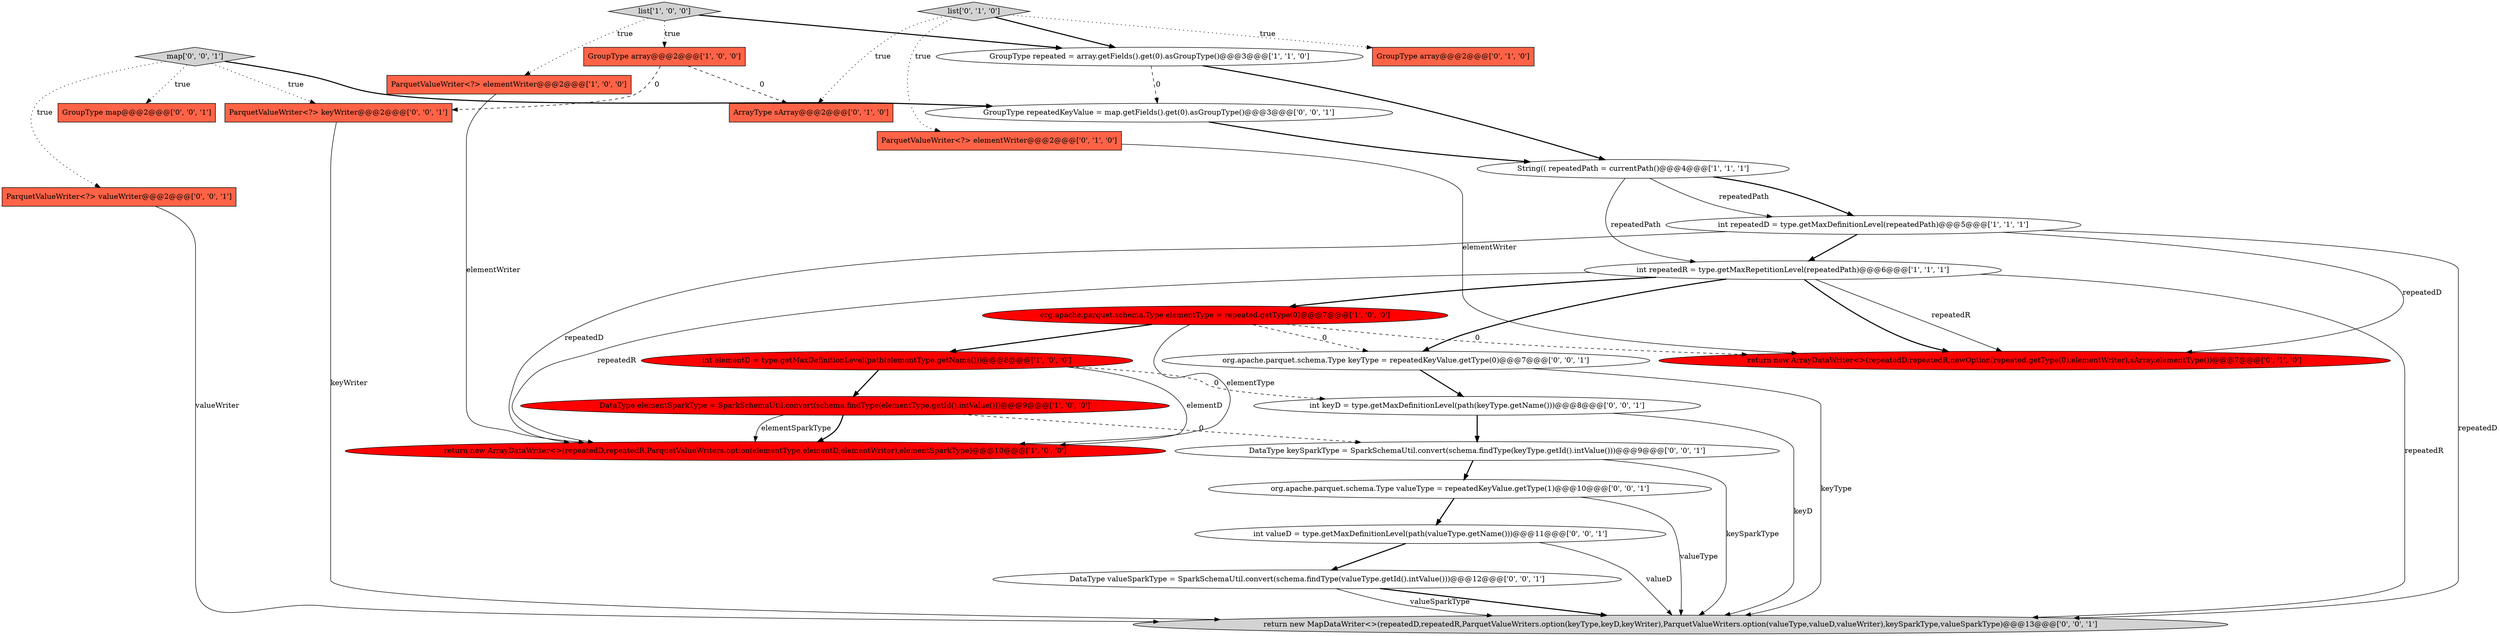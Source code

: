 digraph {
19 [style = filled, label = "ParquetValueWriter<?> valueWriter@@@2@@@['0', '0', '1']", fillcolor = tomato, shape = box image = "AAA0AAABBB3BBB"];
8 [style = filled, label = "GroupType array@@@2@@@['1', '0', '0']", fillcolor = tomato, shape = box image = "AAA1AAABBB1BBB"];
0 [style = filled, label = "int repeatedD = type.getMaxDefinitionLevel(repeatedPath)@@@5@@@['1', '1', '1']", fillcolor = white, shape = ellipse image = "AAA0AAABBB1BBB"];
7 [style = filled, label = "GroupType repeated = array.getFields().get(0).asGroupType()@@@3@@@['1', '1', '0']", fillcolor = white, shape = ellipse image = "AAA0AAABBB1BBB"];
20 [style = filled, label = "org.apache.parquet.schema.Type valueType = repeatedKeyValue.getType(1)@@@10@@@['0', '0', '1']", fillcolor = white, shape = ellipse image = "AAA0AAABBB3BBB"];
21 [style = filled, label = "org.apache.parquet.schema.Type keyType = repeatedKeyValue.getType(0)@@@7@@@['0', '0', '1']", fillcolor = white, shape = ellipse image = "AAA0AAABBB3BBB"];
26 [style = filled, label = "DataType valueSparkType = SparkSchemaUtil.convert(schema.findType(valueType.getId().intValue()))@@@12@@@['0', '0', '1']", fillcolor = white, shape = ellipse image = "AAA0AAABBB3BBB"];
11 [style = filled, label = "return new ArrayDataWriter<>(repeatedD,repeatedR,newOption(repeated.getType(0),elementWriter),sArray.elementType())@@@7@@@['0', '1', '0']", fillcolor = red, shape = ellipse image = "AAA1AAABBB2BBB"];
4 [style = filled, label = "int elementD = type.getMaxDefinitionLevel(path(elementType.getName()))@@@8@@@['1', '0', '0']", fillcolor = red, shape = ellipse image = "AAA1AAABBB1BBB"];
18 [style = filled, label = "DataType keySparkType = SparkSchemaUtil.convert(schema.findType(keyType.getId().intValue()))@@@9@@@['0', '0', '1']", fillcolor = white, shape = ellipse image = "AAA0AAABBB3BBB"];
25 [style = filled, label = "map['0', '0', '1']", fillcolor = lightgray, shape = diamond image = "AAA0AAABBB3BBB"];
15 [style = filled, label = "ArrayType sArray@@@2@@@['0', '1', '0']", fillcolor = tomato, shape = box image = "AAA1AAABBB2BBB"];
27 [style = filled, label = "return new MapDataWriter<>(repeatedD,repeatedR,ParquetValueWriters.option(keyType,keyD,keyWriter),ParquetValueWriters.option(valueType,valueD,valueWriter),keySparkType,valueSparkType)@@@13@@@['0', '0', '1']", fillcolor = lightgray, shape = ellipse image = "AAA0AAABBB3BBB"];
9 [style = filled, label = "int repeatedR = type.getMaxRepetitionLevel(repeatedPath)@@@6@@@['1', '1', '1']", fillcolor = white, shape = ellipse image = "AAA0AAABBB1BBB"];
1 [style = filled, label = "String(( repeatedPath = currentPath()@@@4@@@['1', '1', '1']", fillcolor = white, shape = ellipse image = "AAA0AAABBB1BBB"];
17 [style = filled, label = "int keyD = type.getMaxDefinitionLevel(path(keyType.getName()))@@@8@@@['0', '0', '1']", fillcolor = white, shape = ellipse image = "AAA0AAABBB3BBB"];
23 [style = filled, label = "GroupType repeatedKeyValue = map.getFields().get(0).asGroupType()@@@3@@@['0', '0', '1']", fillcolor = white, shape = ellipse image = "AAA0AAABBB3BBB"];
6 [style = filled, label = "return new ArrayDataWriter<>(repeatedD,repeatedR,ParquetValueWriters.option(elementType,elementD,elementWriter),elementSparkType)@@@10@@@['1', '0', '0']", fillcolor = red, shape = ellipse image = "AAA1AAABBB1BBB"];
2 [style = filled, label = "list['1', '0', '0']", fillcolor = lightgray, shape = diamond image = "AAA0AAABBB1BBB"];
12 [style = filled, label = "ParquetValueWriter<?> elementWriter@@@2@@@['0', '1', '0']", fillcolor = tomato, shape = box image = "AAA0AAABBB2BBB"];
13 [style = filled, label = "GroupType array@@@2@@@['0', '1', '0']", fillcolor = tomato, shape = box image = "AAA0AAABBB2BBB"];
16 [style = filled, label = "int valueD = type.getMaxDefinitionLevel(path(valueType.getName()))@@@11@@@['0', '0', '1']", fillcolor = white, shape = ellipse image = "AAA0AAABBB3BBB"];
5 [style = filled, label = "DataType elementSparkType = SparkSchemaUtil.convert(schema.findType(elementType.getId().intValue()))@@@9@@@['1', '0', '0']", fillcolor = red, shape = ellipse image = "AAA1AAABBB1BBB"];
14 [style = filled, label = "list['0', '1', '0']", fillcolor = lightgray, shape = diamond image = "AAA0AAABBB2BBB"];
22 [style = filled, label = "GroupType map@@@2@@@['0', '0', '1']", fillcolor = tomato, shape = box image = "AAA0AAABBB3BBB"];
10 [style = filled, label = "org.apache.parquet.schema.Type elementType = repeated.getType(0)@@@7@@@['1', '0', '0']", fillcolor = red, shape = ellipse image = "AAA1AAABBB1BBB"];
24 [style = filled, label = "ParquetValueWriter<?> keyWriter@@@2@@@['0', '0', '1']", fillcolor = tomato, shape = box image = "AAA0AAABBB3BBB"];
3 [style = filled, label = "ParquetValueWriter<?> elementWriter@@@2@@@['1', '0', '0']", fillcolor = tomato, shape = box image = "AAA0AAABBB1BBB"];
16->27 [style = solid, label="valueD"];
2->3 [style = dotted, label="true"];
0->9 [style = bold, label=""];
7->1 [style = bold, label=""];
7->23 [style = dashed, label="0"];
10->21 [style = dashed, label="0"];
20->27 [style = solid, label="valueType"];
9->11 [style = bold, label=""];
14->12 [style = dotted, label="true"];
4->17 [style = dashed, label="0"];
21->27 [style = solid, label="keyType"];
25->23 [style = bold, label=""];
4->6 [style = solid, label="elementD"];
8->15 [style = dashed, label="0"];
10->6 [style = solid, label="elementType"];
16->26 [style = bold, label=""];
0->6 [style = solid, label="repeatedD"];
25->24 [style = dotted, label="true"];
1->9 [style = solid, label="repeatedPath"];
0->11 [style = solid, label="repeatedD"];
1->0 [style = bold, label=""];
9->10 [style = bold, label=""];
8->24 [style = dashed, label="0"];
5->18 [style = dashed, label="0"];
1->0 [style = solid, label="repeatedPath"];
14->13 [style = dotted, label="true"];
19->27 [style = solid, label="valueWriter"];
14->7 [style = bold, label=""];
17->27 [style = solid, label="keyD"];
10->11 [style = dashed, label="0"];
24->27 [style = solid, label="keyWriter"];
18->20 [style = bold, label=""];
26->27 [style = bold, label=""];
14->15 [style = dotted, label="true"];
20->16 [style = bold, label=""];
5->6 [style = bold, label=""];
9->11 [style = solid, label="repeatedR"];
9->6 [style = solid, label="repeatedR"];
18->27 [style = solid, label="keySparkType"];
9->27 [style = solid, label="repeatedR"];
9->21 [style = bold, label=""];
25->22 [style = dotted, label="true"];
10->4 [style = bold, label=""];
23->1 [style = bold, label=""];
5->6 [style = solid, label="elementSparkType"];
12->11 [style = solid, label="elementWriter"];
3->6 [style = solid, label="elementWriter"];
26->27 [style = solid, label="valueSparkType"];
2->7 [style = bold, label=""];
25->19 [style = dotted, label="true"];
4->5 [style = bold, label=""];
0->27 [style = solid, label="repeatedD"];
21->17 [style = bold, label=""];
17->18 [style = bold, label=""];
2->8 [style = dotted, label="true"];
}
